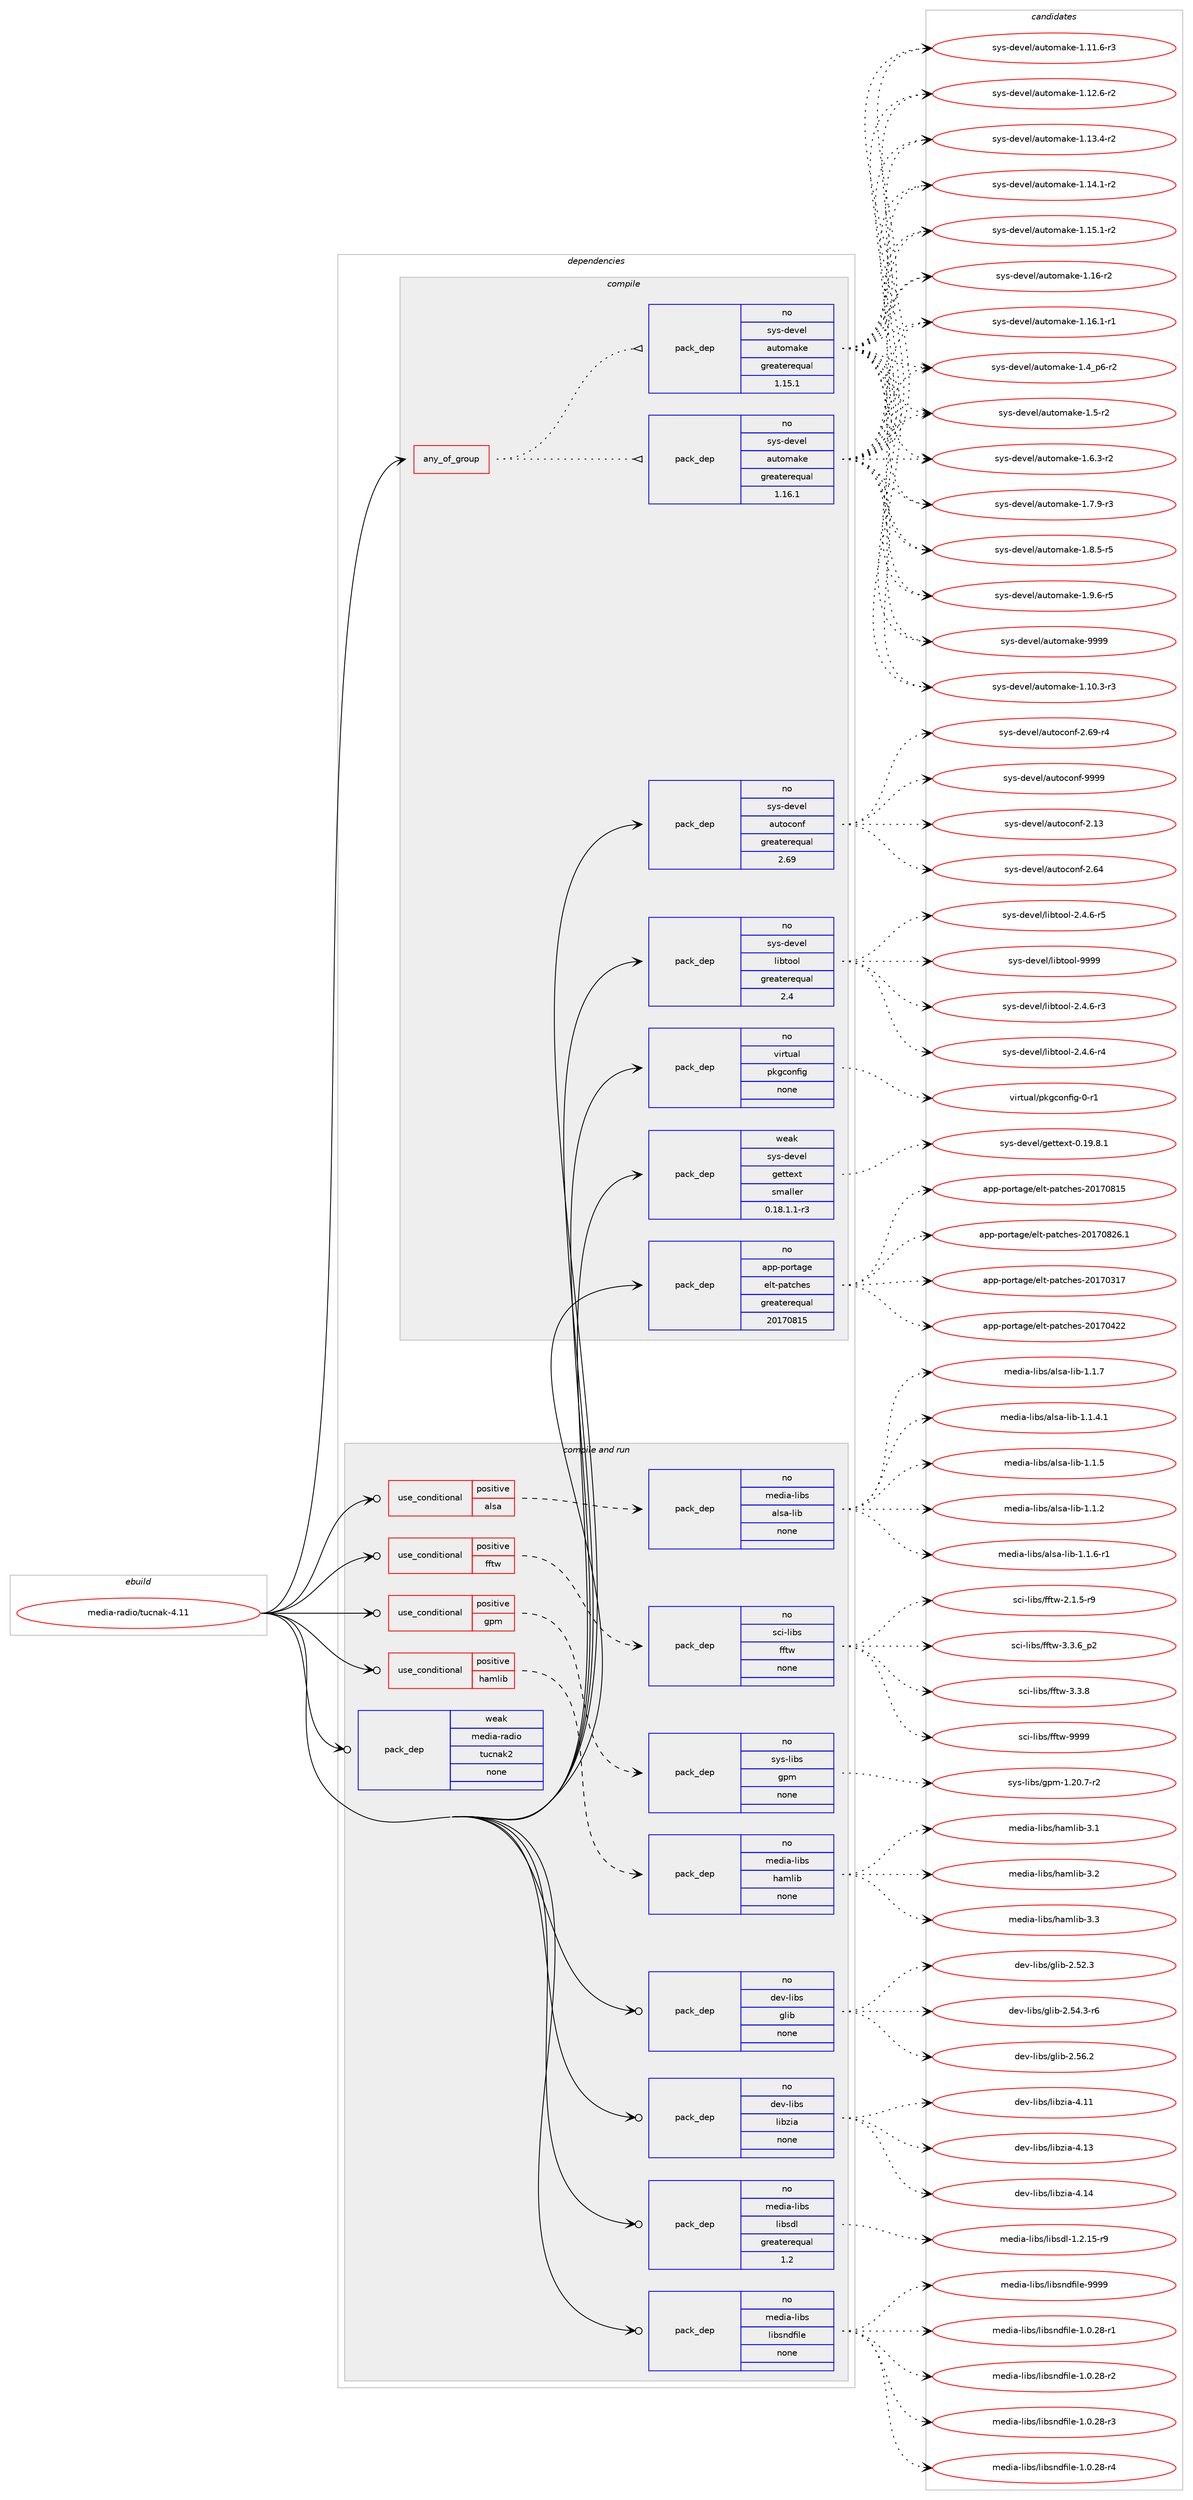 digraph prolog {

# *************
# Graph options
# *************

newrank=true;
concentrate=true;
compound=true;
graph [rankdir=LR,fontname=Helvetica,fontsize=10,ranksep=1.5];#, ranksep=2.5, nodesep=0.2];
edge  [arrowhead=vee];
node  [fontname=Helvetica,fontsize=10];

# **********
# The ebuild
# **********

subgraph cluster_leftcol {
color=gray;
rank=same;
label=<<i>ebuild</i>>;
id [label="media-radio/tucnak-4.11", color=red, width=4, href="../media-radio/tucnak-4.11.svg"];
}

# ****************
# The dependencies
# ****************

subgraph cluster_midcol {
color=gray;
label=<<i>dependencies</i>>;
subgraph cluster_compile {
fillcolor="#eeeeee";
style=filled;
label=<<i>compile</i>>;
subgraph any122 {
dependency5317 [label=<<TABLE BORDER="0" CELLBORDER="1" CELLSPACING="0" CELLPADDING="4"><TR><TD CELLPADDING="10">any_of_group</TD></TR></TABLE>>, shape=none, color=red];subgraph pack4369 {
dependency5318 [label=<<TABLE BORDER="0" CELLBORDER="1" CELLSPACING="0" CELLPADDING="4" WIDTH="220"><TR><TD ROWSPAN="6" CELLPADDING="30">pack_dep</TD></TR><TR><TD WIDTH="110">no</TD></TR><TR><TD>sys-devel</TD></TR><TR><TD>automake</TD></TR><TR><TD>greaterequal</TD></TR><TR><TD>1.16.1</TD></TR></TABLE>>, shape=none, color=blue];
}
dependency5317:e -> dependency5318:w [weight=20,style="dotted",arrowhead="oinv"];
subgraph pack4370 {
dependency5319 [label=<<TABLE BORDER="0" CELLBORDER="1" CELLSPACING="0" CELLPADDING="4" WIDTH="220"><TR><TD ROWSPAN="6" CELLPADDING="30">pack_dep</TD></TR><TR><TD WIDTH="110">no</TD></TR><TR><TD>sys-devel</TD></TR><TR><TD>automake</TD></TR><TR><TD>greaterequal</TD></TR><TR><TD>1.15.1</TD></TR></TABLE>>, shape=none, color=blue];
}
dependency5317:e -> dependency5319:w [weight=20,style="dotted",arrowhead="oinv"];
}
id:e -> dependency5317:w [weight=20,style="solid",arrowhead="vee"];
subgraph pack4371 {
dependency5320 [label=<<TABLE BORDER="0" CELLBORDER="1" CELLSPACING="0" CELLPADDING="4" WIDTH="220"><TR><TD ROWSPAN="6" CELLPADDING="30">pack_dep</TD></TR><TR><TD WIDTH="110">no</TD></TR><TR><TD>app-portage</TD></TR><TR><TD>elt-patches</TD></TR><TR><TD>greaterequal</TD></TR><TR><TD>20170815</TD></TR></TABLE>>, shape=none, color=blue];
}
id:e -> dependency5320:w [weight=20,style="solid",arrowhead="vee"];
subgraph pack4372 {
dependency5321 [label=<<TABLE BORDER="0" CELLBORDER="1" CELLSPACING="0" CELLPADDING="4" WIDTH="220"><TR><TD ROWSPAN="6" CELLPADDING="30">pack_dep</TD></TR><TR><TD WIDTH="110">no</TD></TR><TR><TD>sys-devel</TD></TR><TR><TD>autoconf</TD></TR><TR><TD>greaterequal</TD></TR><TR><TD>2.69</TD></TR></TABLE>>, shape=none, color=blue];
}
id:e -> dependency5321:w [weight=20,style="solid",arrowhead="vee"];
subgraph pack4373 {
dependency5322 [label=<<TABLE BORDER="0" CELLBORDER="1" CELLSPACING="0" CELLPADDING="4" WIDTH="220"><TR><TD ROWSPAN="6" CELLPADDING="30">pack_dep</TD></TR><TR><TD WIDTH="110">no</TD></TR><TR><TD>sys-devel</TD></TR><TR><TD>libtool</TD></TR><TR><TD>greaterequal</TD></TR><TR><TD>2.4</TD></TR></TABLE>>, shape=none, color=blue];
}
id:e -> dependency5322:w [weight=20,style="solid",arrowhead="vee"];
subgraph pack4374 {
dependency5323 [label=<<TABLE BORDER="0" CELLBORDER="1" CELLSPACING="0" CELLPADDING="4" WIDTH="220"><TR><TD ROWSPAN="6" CELLPADDING="30">pack_dep</TD></TR><TR><TD WIDTH="110">no</TD></TR><TR><TD>virtual</TD></TR><TR><TD>pkgconfig</TD></TR><TR><TD>none</TD></TR><TR><TD></TD></TR></TABLE>>, shape=none, color=blue];
}
id:e -> dependency5323:w [weight=20,style="solid",arrowhead="vee"];
subgraph pack4375 {
dependency5324 [label=<<TABLE BORDER="0" CELLBORDER="1" CELLSPACING="0" CELLPADDING="4" WIDTH="220"><TR><TD ROWSPAN="6" CELLPADDING="30">pack_dep</TD></TR><TR><TD WIDTH="110">weak</TD></TR><TR><TD>sys-devel</TD></TR><TR><TD>gettext</TD></TR><TR><TD>smaller</TD></TR><TR><TD>0.18.1.1-r3</TD></TR></TABLE>>, shape=none, color=blue];
}
id:e -> dependency5324:w [weight=20,style="solid",arrowhead="vee"];
}
subgraph cluster_compileandrun {
fillcolor="#eeeeee";
style=filled;
label=<<i>compile and run</i>>;
subgraph cond818 {
dependency5325 [label=<<TABLE BORDER="0" CELLBORDER="1" CELLSPACING="0" CELLPADDING="4"><TR><TD ROWSPAN="3" CELLPADDING="10">use_conditional</TD></TR><TR><TD>positive</TD></TR><TR><TD>alsa</TD></TR></TABLE>>, shape=none, color=red];
subgraph pack4376 {
dependency5326 [label=<<TABLE BORDER="0" CELLBORDER="1" CELLSPACING="0" CELLPADDING="4" WIDTH="220"><TR><TD ROWSPAN="6" CELLPADDING="30">pack_dep</TD></TR><TR><TD WIDTH="110">no</TD></TR><TR><TD>media-libs</TD></TR><TR><TD>alsa-lib</TD></TR><TR><TD>none</TD></TR><TR><TD></TD></TR></TABLE>>, shape=none, color=blue];
}
dependency5325:e -> dependency5326:w [weight=20,style="dashed",arrowhead="vee"];
}
id:e -> dependency5325:w [weight=20,style="solid",arrowhead="odotvee"];
subgraph cond819 {
dependency5327 [label=<<TABLE BORDER="0" CELLBORDER="1" CELLSPACING="0" CELLPADDING="4"><TR><TD ROWSPAN="3" CELLPADDING="10">use_conditional</TD></TR><TR><TD>positive</TD></TR><TR><TD>fftw</TD></TR></TABLE>>, shape=none, color=red];
subgraph pack4377 {
dependency5328 [label=<<TABLE BORDER="0" CELLBORDER="1" CELLSPACING="0" CELLPADDING="4" WIDTH="220"><TR><TD ROWSPAN="6" CELLPADDING="30">pack_dep</TD></TR><TR><TD WIDTH="110">no</TD></TR><TR><TD>sci-libs</TD></TR><TR><TD>fftw</TD></TR><TR><TD>none</TD></TR><TR><TD></TD></TR></TABLE>>, shape=none, color=blue];
}
dependency5327:e -> dependency5328:w [weight=20,style="dashed",arrowhead="vee"];
}
id:e -> dependency5327:w [weight=20,style="solid",arrowhead="odotvee"];
subgraph cond820 {
dependency5329 [label=<<TABLE BORDER="0" CELLBORDER="1" CELLSPACING="0" CELLPADDING="4"><TR><TD ROWSPAN="3" CELLPADDING="10">use_conditional</TD></TR><TR><TD>positive</TD></TR><TR><TD>gpm</TD></TR></TABLE>>, shape=none, color=red];
subgraph pack4378 {
dependency5330 [label=<<TABLE BORDER="0" CELLBORDER="1" CELLSPACING="0" CELLPADDING="4" WIDTH="220"><TR><TD ROWSPAN="6" CELLPADDING="30">pack_dep</TD></TR><TR><TD WIDTH="110">no</TD></TR><TR><TD>sys-libs</TD></TR><TR><TD>gpm</TD></TR><TR><TD>none</TD></TR><TR><TD></TD></TR></TABLE>>, shape=none, color=blue];
}
dependency5329:e -> dependency5330:w [weight=20,style="dashed",arrowhead="vee"];
}
id:e -> dependency5329:w [weight=20,style="solid",arrowhead="odotvee"];
subgraph cond821 {
dependency5331 [label=<<TABLE BORDER="0" CELLBORDER="1" CELLSPACING="0" CELLPADDING="4"><TR><TD ROWSPAN="3" CELLPADDING="10">use_conditional</TD></TR><TR><TD>positive</TD></TR><TR><TD>hamlib</TD></TR></TABLE>>, shape=none, color=red];
subgraph pack4379 {
dependency5332 [label=<<TABLE BORDER="0" CELLBORDER="1" CELLSPACING="0" CELLPADDING="4" WIDTH="220"><TR><TD ROWSPAN="6" CELLPADDING="30">pack_dep</TD></TR><TR><TD WIDTH="110">no</TD></TR><TR><TD>media-libs</TD></TR><TR><TD>hamlib</TD></TR><TR><TD>none</TD></TR><TR><TD></TD></TR></TABLE>>, shape=none, color=blue];
}
dependency5331:e -> dependency5332:w [weight=20,style="dashed",arrowhead="vee"];
}
id:e -> dependency5331:w [weight=20,style="solid",arrowhead="odotvee"];
subgraph pack4380 {
dependency5333 [label=<<TABLE BORDER="0" CELLBORDER="1" CELLSPACING="0" CELLPADDING="4" WIDTH="220"><TR><TD ROWSPAN="6" CELLPADDING="30">pack_dep</TD></TR><TR><TD WIDTH="110">no</TD></TR><TR><TD>dev-libs</TD></TR><TR><TD>glib</TD></TR><TR><TD>none</TD></TR><TR><TD></TD></TR></TABLE>>, shape=none, color=blue];
}
id:e -> dependency5333:w [weight=20,style="solid",arrowhead="odotvee"];
subgraph pack4381 {
dependency5334 [label=<<TABLE BORDER="0" CELLBORDER="1" CELLSPACING="0" CELLPADDING="4" WIDTH="220"><TR><TD ROWSPAN="6" CELLPADDING="30">pack_dep</TD></TR><TR><TD WIDTH="110">no</TD></TR><TR><TD>dev-libs</TD></TR><TR><TD>libzia</TD></TR><TR><TD>none</TD></TR><TR><TD></TD></TR></TABLE>>, shape=none, color=blue];
}
id:e -> dependency5334:w [weight=20,style="solid",arrowhead="odotvee"];
subgraph pack4382 {
dependency5335 [label=<<TABLE BORDER="0" CELLBORDER="1" CELLSPACING="0" CELLPADDING="4" WIDTH="220"><TR><TD ROWSPAN="6" CELLPADDING="30">pack_dep</TD></TR><TR><TD WIDTH="110">no</TD></TR><TR><TD>media-libs</TD></TR><TR><TD>libsdl</TD></TR><TR><TD>greaterequal</TD></TR><TR><TD>1.2</TD></TR></TABLE>>, shape=none, color=blue];
}
id:e -> dependency5335:w [weight=20,style="solid",arrowhead="odotvee"];
subgraph pack4383 {
dependency5336 [label=<<TABLE BORDER="0" CELLBORDER="1" CELLSPACING="0" CELLPADDING="4" WIDTH="220"><TR><TD ROWSPAN="6" CELLPADDING="30">pack_dep</TD></TR><TR><TD WIDTH="110">no</TD></TR><TR><TD>media-libs</TD></TR><TR><TD>libsndfile</TD></TR><TR><TD>none</TD></TR><TR><TD></TD></TR></TABLE>>, shape=none, color=blue];
}
id:e -> dependency5336:w [weight=20,style="solid",arrowhead="odotvee"];
subgraph pack4384 {
dependency5337 [label=<<TABLE BORDER="0" CELLBORDER="1" CELLSPACING="0" CELLPADDING="4" WIDTH="220"><TR><TD ROWSPAN="6" CELLPADDING="30">pack_dep</TD></TR><TR><TD WIDTH="110">weak</TD></TR><TR><TD>media-radio</TD></TR><TR><TD>tucnak2</TD></TR><TR><TD>none</TD></TR><TR><TD></TD></TR></TABLE>>, shape=none, color=blue];
}
id:e -> dependency5337:w [weight=20,style="solid",arrowhead="odotvee"];
}
subgraph cluster_run {
fillcolor="#eeeeee";
style=filled;
label=<<i>run</i>>;
}
}

# **************
# The candidates
# **************

subgraph cluster_choices {
rank=same;
color=gray;
label=<<i>candidates</i>>;

subgraph choice4369 {
color=black;
nodesep=1;
choice11512111545100101118101108479711711611110997107101454946494846514511451 [label="sys-devel/automake-1.10.3-r3", color=red, width=4,href="../sys-devel/automake-1.10.3-r3.svg"];
choice11512111545100101118101108479711711611110997107101454946494946544511451 [label="sys-devel/automake-1.11.6-r3", color=red, width=4,href="../sys-devel/automake-1.11.6-r3.svg"];
choice11512111545100101118101108479711711611110997107101454946495046544511450 [label="sys-devel/automake-1.12.6-r2", color=red, width=4,href="../sys-devel/automake-1.12.6-r2.svg"];
choice11512111545100101118101108479711711611110997107101454946495146524511450 [label="sys-devel/automake-1.13.4-r2", color=red, width=4,href="../sys-devel/automake-1.13.4-r2.svg"];
choice11512111545100101118101108479711711611110997107101454946495246494511450 [label="sys-devel/automake-1.14.1-r2", color=red, width=4,href="../sys-devel/automake-1.14.1-r2.svg"];
choice11512111545100101118101108479711711611110997107101454946495346494511450 [label="sys-devel/automake-1.15.1-r2", color=red, width=4,href="../sys-devel/automake-1.15.1-r2.svg"];
choice1151211154510010111810110847971171161111099710710145494649544511450 [label="sys-devel/automake-1.16-r2", color=red, width=4,href="../sys-devel/automake-1.16-r2.svg"];
choice11512111545100101118101108479711711611110997107101454946495446494511449 [label="sys-devel/automake-1.16.1-r1", color=red, width=4,href="../sys-devel/automake-1.16.1-r1.svg"];
choice115121115451001011181011084797117116111109971071014549465295112544511450 [label="sys-devel/automake-1.4_p6-r2", color=red, width=4,href="../sys-devel/automake-1.4_p6-r2.svg"];
choice11512111545100101118101108479711711611110997107101454946534511450 [label="sys-devel/automake-1.5-r2", color=red, width=4,href="../sys-devel/automake-1.5-r2.svg"];
choice115121115451001011181011084797117116111109971071014549465446514511450 [label="sys-devel/automake-1.6.3-r2", color=red, width=4,href="../sys-devel/automake-1.6.3-r2.svg"];
choice115121115451001011181011084797117116111109971071014549465546574511451 [label="sys-devel/automake-1.7.9-r3", color=red, width=4,href="../sys-devel/automake-1.7.9-r3.svg"];
choice115121115451001011181011084797117116111109971071014549465646534511453 [label="sys-devel/automake-1.8.5-r5", color=red, width=4,href="../sys-devel/automake-1.8.5-r5.svg"];
choice115121115451001011181011084797117116111109971071014549465746544511453 [label="sys-devel/automake-1.9.6-r5", color=red, width=4,href="../sys-devel/automake-1.9.6-r5.svg"];
choice115121115451001011181011084797117116111109971071014557575757 [label="sys-devel/automake-9999", color=red, width=4,href="../sys-devel/automake-9999.svg"];
dependency5318:e -> choice11512111545100101118101108479711711611110997107101454946494846514511451:w [style=dotted,weight="100"];
dependency5318:e -> choice11512111545100101118101108479711711611110997107101454946494946544511451:w [style=dotted,weight="100"];
dependency5318:e -> choice11512111545100101118101108479711711611110997107101454946495046544511450:w [style=dotted,weight="100"];
dependency5318:e -> choice11512111545100101118101108479711711611110997107101454946495146524511450:w [style=dotted,weight="100"];
dependency5318:e -> choice11512111545100101118101108479711711611110997107101454946495246494511450:w [style=dotted,weight="100"];
dependency5318:e -> choice11512111545100101118101108479711711611110997107101454946495346494511450:w [style=dotted,weight="100"];
dependency5318:e -> choice1151211154510010111810110847971171161111099710710145494649544511450:w [style=dotted,weight="100"];
dependency5318:e -> choice11512111545100101118101108479711711611110997107101454946495446494511449:w [style=dotted,weight="100"];
dependency5318:e -> choice115121115451001011181011084797117116111109971071014549465295112544511450:w [style=dotted,weight="100"];
dependency5318:e -> choice11512111545100101118101108479711711611110997107101454946534511450:w [style=dotted,weight="100"];
dependency5318:e -> choice115121115451001011181011084797117116111109971071014549465446514511450:w [style=dotted,weight="100"];
dependency5318:e -> choice115121115451001011181011084797117116111109971071014549465546574511451:w [style=dotted,weight="100"];
dependency5318:e -> choice115121115451001011181011084797117116111109971071014549465646534511453:w [style=dotted,weight="100"];
dependency5318:e -> choice115121115451001011181011084797117116111109971071014549465746544511453:w [style=dotted,weight="100"];
dependency5318:e -> choice115121115451001011181011084797117116111109971071014557575757:w [style=dotted,weight="100"];
}
subgraph choice4370 {
color=black;
nodesep=1;
choice11512111545100101118101108479711711611110997107101454946494846514511451 [label="sys-devel/automake-1.10.3-r3", color=red, width=4,href="../sys-devel/automake-1.10.3-r3.svg"];
choice11512111545100101118101108479711711611110997107101454946494946544511451 [label="sys-devel/automake-1.11.6-r3", color=red, width=4,href="../sys-devel/automake-1.11.6-r3.svg"];
choice11512111545100101118101108479711711611110997107101454946495046544511450 [label="sys-devel/automake-1.12.6-r2", color=red, width=4,href="../sys-devel/automake-1.12.6-r2.svg"];
choice11512111545100101118101108479711711611110997107101454946495146524511450 [label="sys-devel/automake-1.13.4-r2", color=red, width=4,href="../sys-devel/automake-1.13.4-r2.svg"];
choice11512111545100101118101108479711711611110997107101454946495246494511450 [label="sys-devel/automake-1.14.1-r2", color=red, width=4,href="../sys-devel/automake-1.14.1-r2.svg"];
choice11512111545100101118101108479711711611110997107101454946495346494511450 [label="sys-devel/automake-1.15.1-r2", color=red, width=4,href="../sys-devel/automake-1.15.1-r2.svg"];
choice1151211154510010111810110847971171161111099710710145494649544511450 [label="sys-devel/automake-1.16-r2", color=red, width=4,href="../sys-devel/automake-1.16-r2.svg"];
choice11512111545100101118101108479711711611110997107101454946495446494511449 [label="sys-devel/automake-1.16.1-r1", color=red, width=4,href="../sys-devel/automake-1.16.1-r1.svg"];
choice115121115451001011181011084797117116111109971071014549465295112544511450 [label="sys-devel/automake-1.4_p6-r2", color=red, width=4,href="../sys-devel/automake-1.4_p6-r2.svg"];
choice11512111545100101118101108479711711611110997107101454946534511450 [label="sys-devel/automake-1.5-r2", color=red, width=4,href="../sys-devel/automake-1.5-r2.svg"];
choice115121115451001011181011084797117116111109971071014549465446514511450 [label="sys-devel/automake-1.6.3-r2", color=red, width=4,href="../sys-devel/automake-1.6.3-r2.svg"];
choice115121115451001011181011084797117116111109971071014549465546574511451 [label="sys-devel/automake-1.7.9-r3", color=red, width=4,href="../sys-devel/automake-1.7.9-r3.svg"];
choice115121115451001011181011084797117116111109971071014549465646534511453 [label="sys-devel/automake-1.8.5-r5", color=red, width=4,href="../sys-devel/automake-1.8.5-r5.svg"];
choice115121115451001011181011084797117116111109971071014549465746544511453 [label="sys-devel/automake-1.9.6-r5", color=red, width=4,href="../sys-devel/automake-1.9.6-r5.svg"];
choice115121115451001011181011084797117116111109971071014557575757 [label="sys-devel/automake-9999", color=red, width=4,href="../sys-devel/automake-9999.svg"];
dependency5319:e -> choice11512111545100101118101108479711711611110997107101454946494846514511451:w [style=dotted,weight="100"];
dependency5319:e -> choice11512111545100101118101108479711711611110997107101454946494946544511451:w [style=dotted,weight="100"];
dependency5319:e -> choice11512111545100101118101108479711711611110997107101454946495046544511450:w [style=dotted,weight="100"];
dependency5319:e -> choice11512111545100101118101108479711711611110997107101454946495146524511450:w [style=dotted,weight="100"];
dependency5319:e -> choice11512111545100101118101108479711711611110997107101454946495246494511450:w [style=dotted,weight="100"];
dependency5319:e -> choice11512111545100101118101108479711711611110997107101454946495346494511450:w [style=dotted,weight="100"];
dependency5319:e -> choice1151211154510010111810110847971171161111099710710145494649544511450:w [style=dotted,weight="100"];
dependency5319:e -> choice11512111545100101118101108479711711611110997107101454946495446494511449:w [style=dotted,weight="100"];
dependency5319:e -> choice115121115451001011181011084797117116111109971071014549465295112544511450:w [style=dotted,weight="100"];
dependency5319:e -> choice11512111545100101118101108479711711611110997107101454946534511450:w [style=dotted,weight="100"];
dependency5319:e -> choice115121115451001011181011084797117116111109971071014549465446514511450:w [style=dotted,weight="100"];
dependency5319:e -> choice115121115451001011181011084797117116111109971071014549465546574511451:w [style=dotted,weight="100"];
dependency5319:e -> choice115121115451001011181011084797117116111109971071014549465646534511453:w [style=dotted,weight="100"];
dependency5319:e -> choice115121115451001011181011084797117116111109971071014549465746544511453:w [style=dotted,weight="100"];
dependency5319:e -> choice115121115451001011181011084797117116111109971071014557575757:w [style=dotted,weight="100"];
}
subgraph choice4371 {
color=black;
nodesep=1;
choice97112112451121111141169710310147101108116451129711699104101115455048495548514955 [label="app-portage/elt-patches-20170317", color=red, width=4,href="../app-portage/elt-patches-20170317.svg"];
choice97112112451121111141169710310147101108116451129711699104101115455048495548525050 [label="app-portage/elt-patches-20170422", color=red, width=4,href="../app-portage/elt-patches-20170422.svg"];
choice97112112451121111141169710310147101108116451129711699104101115455048495548564953 [label="app-portage/elt-patches-20170815", color=red, width=4,href="../app-portage/elt-patches-20170815.svg"];
choice971121124511211111411697103101471011081164511297116991041011154550484955485650544649 [label="app-portage/elt-patches-20170826.1", color=red, width=4,href="../app-portage/elt-patches-20170826.1.svg"];
dependency5320:e -> choice97112112451121111141169710310147101108116451129711699104101115455048495548514955:w [style=dotted,weight="100"];
dependency5320:e -> choice97112112451121111141169710310147101108116451129711699104101115455048495548525050:w [style=dotted,weight="100"];
dependency5320:e -> choice97112112451121111141169710310147101108116451129711699104101115455048495548564953:w [style=dotted,weight="100"];
dependency5320:e -> choice971121124511211111411697103101471011081164511297116991041011154550484955485650544649:w [style=dotted,weight="100"];
}
subgraph choice4372 {
color=black;
nodesep=1;
choice115121115451001011181011084797117116111991111101024550464951 [label="sys-devel/autoconf-2.13", color=red, width=4,href="../sys-devel/autoconf-2.13.svg"];
choice115121115451001011181011084797117116111991111101024550465452 [label="sys-devel/autoconf-2.64", color=red, width=4,href="../sys-devel/autoconf-2.64.svg"];
choice1151211154510010111810110847971171161119911111010245504654574511452 [label="sys-devel/autoconf-2.69-r4", color=red, width=4,href="../sys-devel/autoconf-2.69-r4.svg"];
choice115121115451001011181011084797117116111991111101024557575757 [label="sys-devel/autoconf-9999", color=red, width=4,href="../sys-devel/autoconf-9999.svg"];
dependency5321:e -> choice115121115451001011181011084797117116111991111101024550464951:w [style=dotted,weight="100"];
dependency5321:e -> choice115121115451001011181011084797117116111991111101024550465452:w [style=dotted,weight="100"];
dependency5321:e -> choice1151211154510010111810110847971171161119911111010245504654574511452:w [style=dotted,weight="100"];
dependency5321:e -> choice115121115451001011181011084797117116111991111101024557575757:w [style=dotted,weight="100"];
}
subgraph choice4373 {
color=black;
nodesep=1;
choice1151211154510010111810110847108105981161111111084550465246544511451 [label="sys-devel/libtool-2.4.6-r3", color=red, width=4,href="../sys-devel/libtool-2.4.6-r3.svg"];
choice1151211154510010111810110847108105981161111111084550465246544511452 [label="sys-devel/libtool-2.4.6-r4", color=red, width=4,href="../sys-devel/libtool-2.4.6-r4.svg"];
choice1151211154510010111810110847108105981161111111084550465246544511453 [label="sys-devel/libtool-2.4.6-r5", color=red, width=4,href="../sys-devel/libtool-2.4.6-r5.svg"];
choice1151211154510010111810110847108105981161111111084557575757 [label="sys-devel/libtool-9999", color=red, width=4,href="../sys-devel/libtool-9999.svg"];
dependency5322:e -> choice1151211154510010111810110847108105981161111111084550465246544511451:w [style=dotted,weight="100"];
dependency5322:e -> choice1151211154510010111810110847108105981161111111084550465246544511452:w [style=dotted,weight="100"];
dependency5322:e -> choice1151211154510010111810110847108105981161111111084550465246544511453:w [style=dotted,weight="100"];
dependency5322:e -> choice1151211154510010111810110847108105981161111111084557575757:w [style=dotted,weight="100"];
}
subgraph choice4374 {
color=black;
nodesep=1;
choice11810511411611797108471121071039911111010210510345484511449 [label="virtual/pkgconfig-0-r1", color=red, width=4,href="../virtual/pkgconfig-0-r1.svg"];
dependency5323:e -> choice11810511411611797108471121071039911111010210510345484511449:w [style=dotted,weight="100"];
}
subgraph choice4375 {
color=black;
nodesep=1;
choice1151211154510010111810110847103101116116101120116454846495746564649 [label="sys-devel/gettext-0.19.8.1", color=red, width=4,href="../sys-devel/gettext-0.19.8.1.svg"];
dependency5324:e -> choice1151211154510010111810110847103101116116101120116454846495746564649:w [style=dotted,weight="100"];
}
subgraph choice4376 {
color=black;
nodesep=1;
choice10910110010597451081059811547971081159745108105984549464946524649 [label="media-libs/alsa-lib-1.1.4.1", color=red, width=4,href="../media-libs/alsa-lib-1.1.4.1.svg"];
choice1091011001059745108105981154797108115974510810598454946494653 [label="media-libs/alsa-lib-1.1.5", color=red, width=4,href="../media-libs/alsa-lib-1.1.5.svg"];
choice1091011001059745108105981154797108115974510810598454946494650 [label="media-libs/alsa-lib-1.1.2", color=red, width=4,href="../media-libs/alsa-lib-1.1.2.svg"];
choice10910110010597451081059811547971081159745108105984549464946544511449 [label="media-libs/alsa-lib-1.1.6-r1", color=red, width=4,href="../media-libs/alsa-lib-1.1.6-r1.svg"];
choice1091011001059745108105981154797108115974510810598454946494655 [label="media-libs/alsa-lib-1.1.7", color=red, width=4,href="../media-libs/alsa-lib-1.1.7.svg"];
dependency5326:e -> choice10910110010597451081059811547971081159745108105984549464946524649:w [style=dotted,weight="100"];
dependency5326:e -> choice1091011001059745108105981154797108115974510810598454946494653:w [style=dotted,weight="100"];
dependency5326:e -> choice1091011001059745108105981154797108115974510810598454946494650:w [style=dotted,weight="100"];
dependency5326:e -> choice10910110010597451081059811547971081159745108105984549464946544511449:w [style=dotted,weight="100"];
dependency5326:e -> choice1091011001059745108105981154797108115974510810598454946494655:w [style=dotted,weight="100"];
}
subgraph choice4377 {
color=black;
nodesep=1;
choice115991054510810598115471021021161194550464946534511457 [label="sci-libs/fftw-2.1.5-r9", color=red, width=4,href="../sci-libs/fftw-2.1.5-r9.svg"];
choice115991054510810598115471021021161194551465146549511250 [label="sci-libs/fftw-3.3.6_p2", color=red, width=4,href="../sci-libs/fftw-3.3.6_p2.svg"];
choice11599105451081059811547102102116119455146514656 [label="sci-libs/fftw-3.3.8", color=red, width=4,href="../sci-libs/fftw-3.3.8.svg"];
choice115991054510810598115471021021161194557575757 [label="sci-libs/fftw-9999", color=red, width=4,href="../sci-libs/fftw-9999.svg"];
dependency5328:e -> choice115991054510810598115471021021161194550464946534511457:w [style=dotted,weight="100"];
dependency5328:e -> choice115991054510810598115471021021161194551465146549511250:w [style=dotted,weight="100"];
dependency5328:e -> choice11599105451081059811547102102116119455146514656:w [style=dotted,weight="100"];
dependency5328:e -> choice115991054510810598115471021021161194557575757:w [style=dotted,weight="100"];
}
subgraph choice4378 {
color=black;
nodesep=1;
choice115121115451081059811547103112109454946504846554511450 [label="sys-libs/gpm-1.20.7-r2", color=red, width=4,href="../sys-libs/gpm-1.20.7-r2.svg"];
dependency5330:e -> choice115121115451081059811547103112109454946504846554511450:w [style=dotted,weight="100"];
}
subgraph choice4379 {
color=black;
nodesep=1;
choice10910110010597451081059811547104971091081059845514649 [label="media-libs/hamlib-3.1", color=red, width=4,href="../media-libs/hamlib-3.1.svg"];
choice10910110010597451081059811547104971091081059845514650 [label="media-libs/hamlib-3.2", color=red, width=4,href="../media-libs/hamlib-3.2.svg"];
choice10910110010597451081059811547104971091081059845514651 [label="media-libs/hamlib-3.3", color=red, width=4,href="../media-libs/hamlib-3.3.svg"];
dependency5332:e -> choice10910110010597451081059811547104971091081059845514649:w [style=dotted,weight="100"];
dependency5332:e -> choice10910110010597451081059811547104971091081059845514650:w [style=dotted,weight="100"];
dependency5332:e -> choice10910110010597451081059811547104971091081059845514651:w [style=dotted,weight="100"];
}
subgraph choice4380 {
color=black;
nodesep=1;
choice1001011184510810598115471031081059845504653504651 [label="dev-libs/glib-2.52.3", color=red, width=4,href="../dev-libs/glib-2.52.3.svg"];
choice10010111845108105981154710310810598455046535246514511454 [label="dev-libs/glib-2.54.3-r6", color=red, width=4,href="../dev-libs/glib-2.54.3-r6.svg"];
choice1001011184510810598115471031081059845504653544650 [label="dev-libs/glib-2.56.2", color=red, width=4,href="../dev-libs/glib-2.56.2.svg"];
dependency5333:e -> choice1001011184510810598115471031081059845504653504651:w [style=dotted,weight="100"];
dependency5333:e -> choice10010111845108105981154710310810598455046535246514511454:w [style=dotted,weight="100"];
dependency5333:e -> choice1001011184510810598115471031081059845504653544650:w [style=dotted,weight="100"];
}
subgraph choice4381 {
color=black;
nodesep=1;
choice10010111845108105981154710810598122105974552464949 [label="dev-libs/libzia-4.11", color=red, width=4,href="../dev-libs/libzia-4.11.svg"];
choice10010111845108105981154710810598122105974552464951 [label="dev-libs/libzia-4.13", color=red, width=4,href="../dev-libs/libzia-4.13.svg"];
choice10010111845108105981154710810598122105974552464952 [label="dev-libs/libzia-4.14", color=red, width=4,href="../dev-libs/libzia-4.14.svg"];
dependency5334:e -> choice10010111845108105981154710810598122105974552464949:w [style=dotted,weight="100"];
dependency5334:e -> choice10010111845108105981154710810598122105974552464951:w [style=dotted,weight="100"];
dependency5334:e -> choice10010111845108105981154710810598122105974552464952:w [style=dotted,weight="100"];
}
subgraph choice4382 {
color=black;
nodesep=1;
choice1091011001059745108105981154710810598115100108454946504649534511457 [label="media-libs/libsdl-1.2.15-r9", color=red, width=4,href="../media-libs/libsdl-1.2.15-r9.svg"];
dependency5335:e -> choice1091011001059745108105981154710810598115100108454946504649534511457:w [style=dotted,weight="100"];
}
subgraph choice4383 {
color=black;
nodesep=1;
choice1091011001059745108105981154710810598115110100102105108101454946484650564511449 [label="media-libs/libsndfile-1.0.28-r1", color=red, width=4,href="../media-libs/libsndfile-1.0.28-r1.svg"];
choice1091011001059745108105981154710810598115110100102105108101454946484650564511450 [label="media-libs/libsndfile-1.0.28-r2", color=red, width=4,href="../media-libs/libsndfile-1.0.28-r2.svg"];
choice1091011001059745108105981154710810598115110100102105108101454946484650564511451 [label="media-libs/libsndfile-1.0.28-r3", color=red, width=4,href="../media-libs/libsndfile-1.0.28-r3.svg"];
choice1091011001059745108105981154710810598115110100102105108101454946484650564511452 [label="media-libs/libsndfile-1.0.28-r4", color=red, width=4,href="../media-libs/libsndfile-1.0.28-r4.svg"];
choice10910110010597451081059811547108105981151101001021051081014557575757 [label="media-libs/libsndfile-9999", color=red, width=4,href="../media-libs/libsndfile-9999.svg"];
dependency5336:e -> choice1091011001059745108105981154710810598115110100102105108101454946484650564511449:w [style=dotted,weight="100"];
dependency5336:e -> choice1091011001059745108105981154710810598115110100102105108101454946484650564511450:w [style=dotted,weight="100"];
dependency5336:e -> choice1091011001059745108105981154710810598115110100102105108101454946484650564511451:w [style=dotted,weight="100"];
dependency5336:e -> choice1091011001059745108105981154710810598115110100102105108101454946484650564511452:w [style=dotted,weight="100"];
dependency5336:e -> choice10910110010597451081059811547108105981151101001021051081014557575757:w [style=dotted,weight="100"];
}
subgraph choice4384 {
color=black;
nodesep=1;
}
}

}
